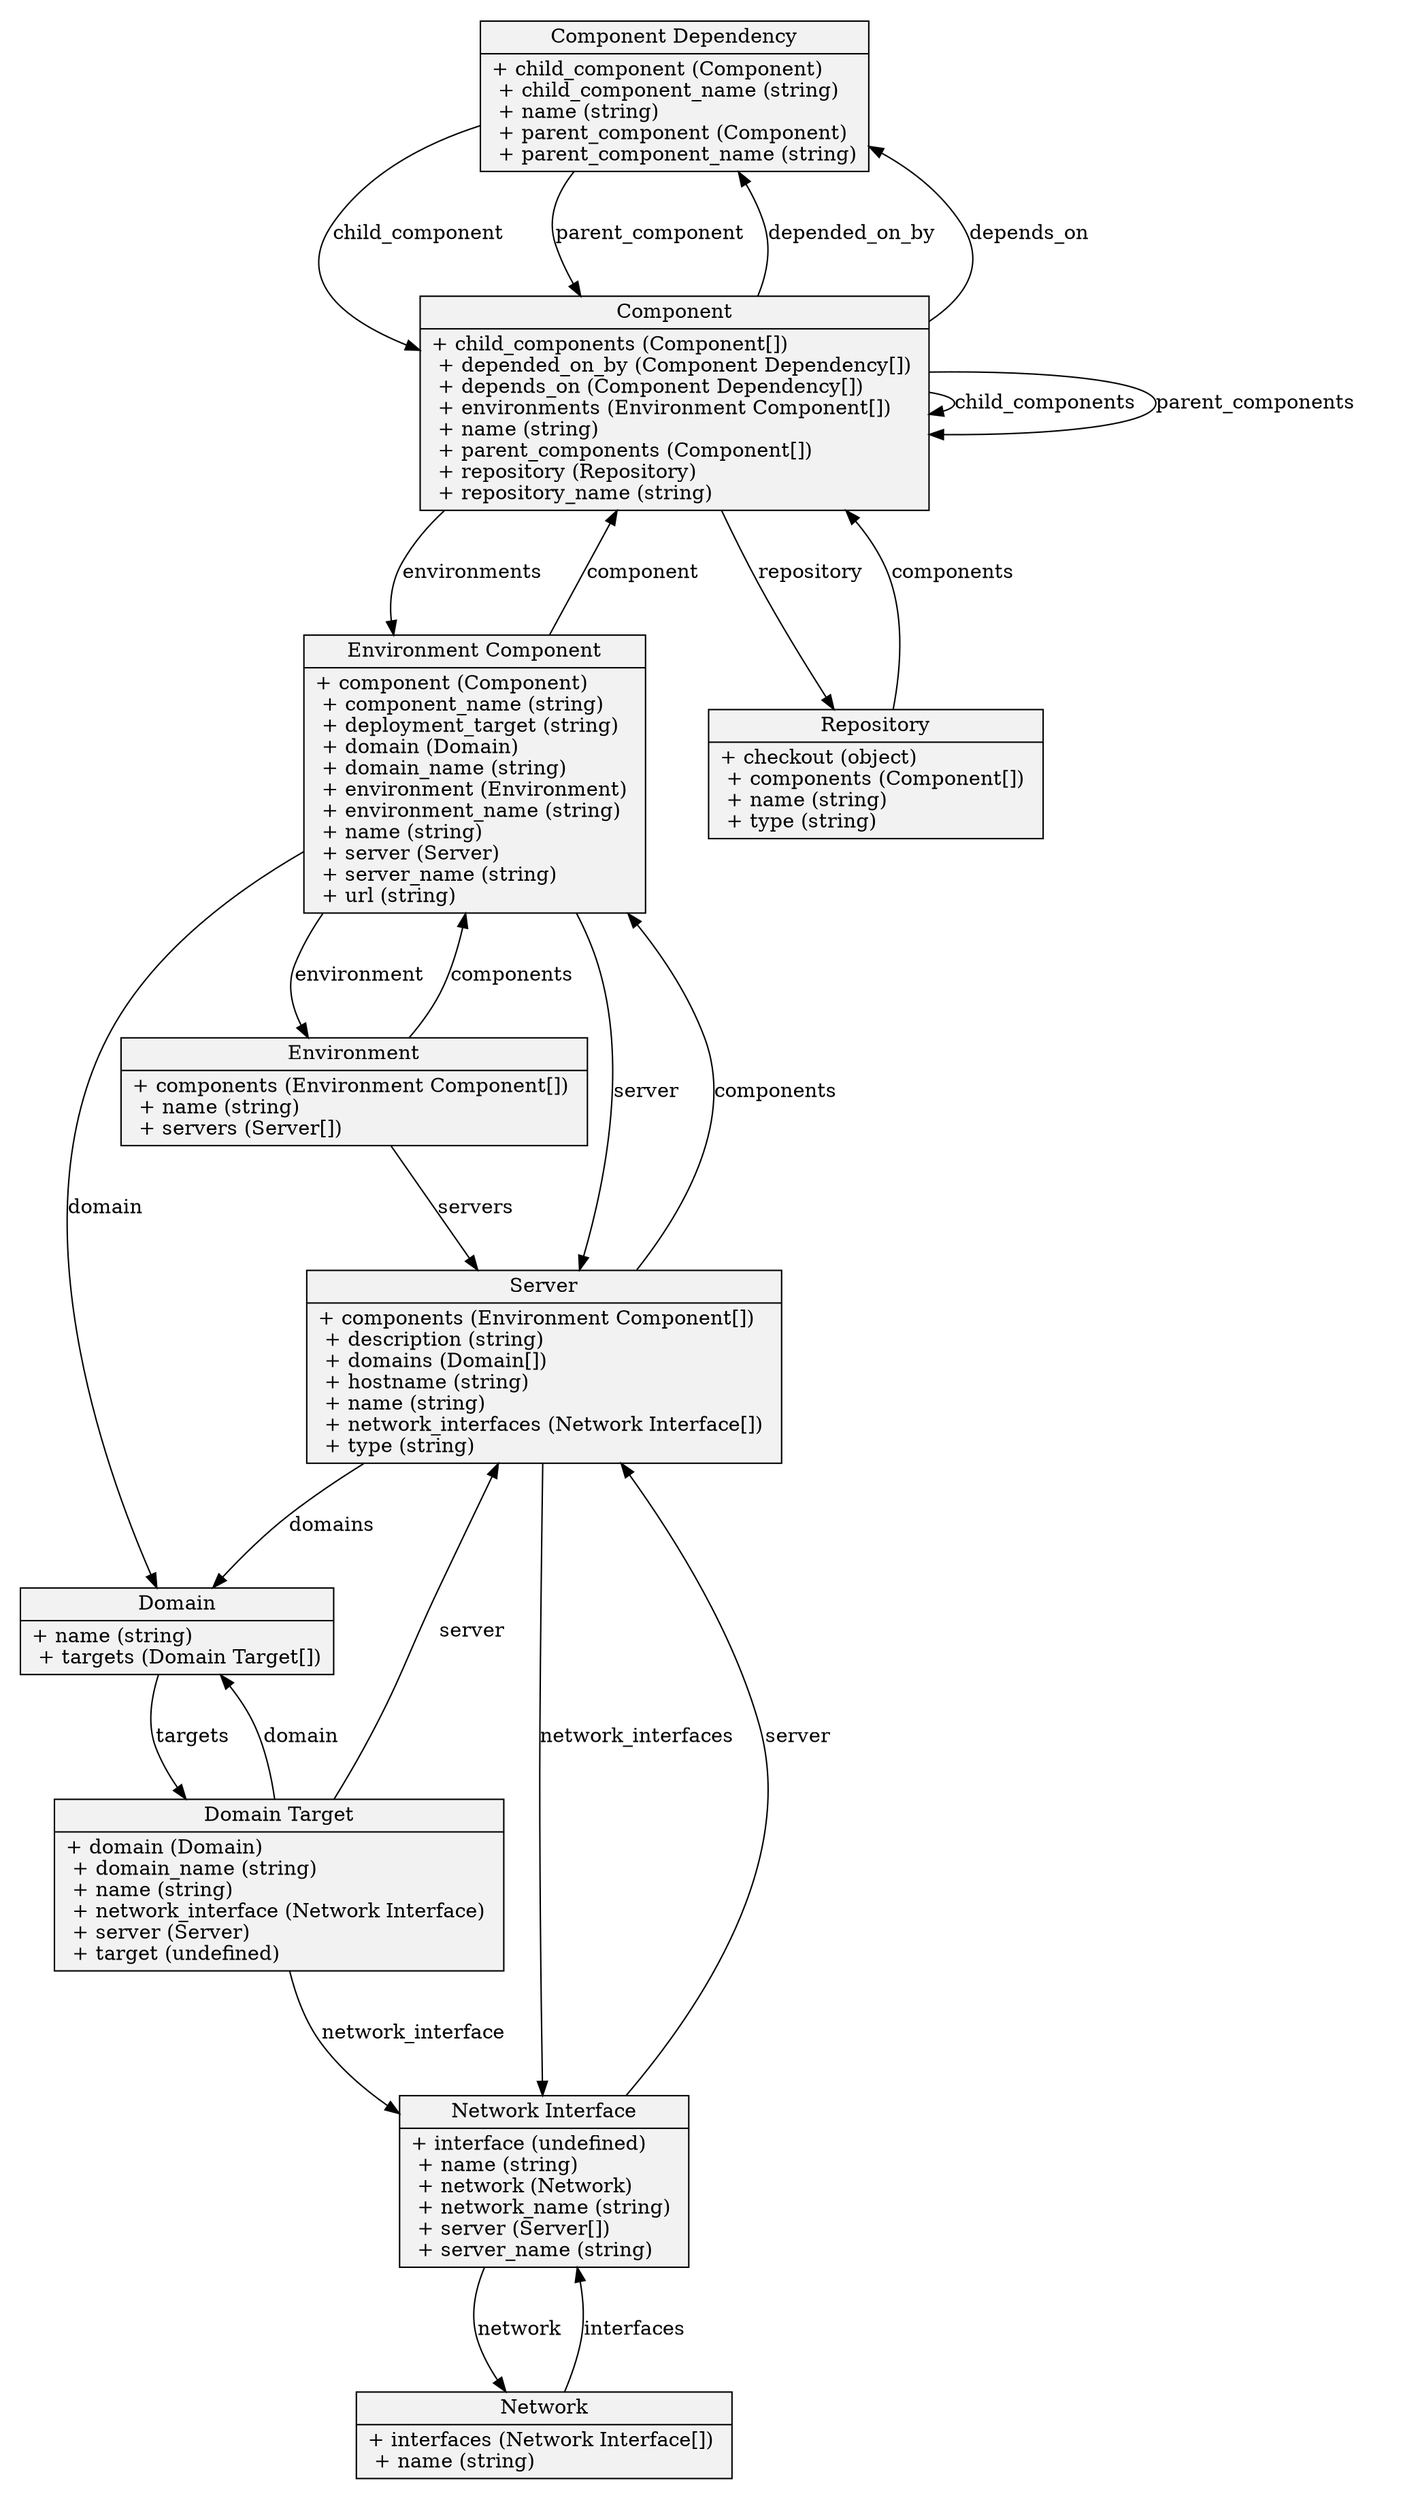 digraph {
node[shape=record,style=filled,fillcolor=gray95]
pad=0.2;
ranksep=1
edge[arrowtail=empty]



component_dependency[label = "{Component Dependency| + child_component (Component) \l + child_component_name (string) \l + name (string) \l + parent_component (Component) \l + parent_component_name (string)\l}"]
component[label = "{Component| + child_components (Component[]) \l + depended_on_by (Component Dependency[]) \l + depends_on (Component Dependency[]) \l + environments (Environment Component[]) \l + name (string) \l + parent_components (Component[]) \l + repository (Repository) \l + repository_name (string)\l}"]
domain_target[label = "{Domain Target| + domain (Domain) \l + domain_name (string) \l + name (string) \l + network_interface (Network Interface) \l + server (Server) \l + target (undefined)\l}"]
domain[label = "{Domain| + name (string) \l + targets (Domain Target[])\l}"]
environment_component[label = "{Environment Component| + component (Component) \l + component_name (string) \l + deployment_target (string) \l + domain (Domain) \l + domain_name (string) \l + environment (Environment) \l + environment_name (string) \l + name (string) \l + server (Server) \l + server_name (string) \l + url (string)\l}"]
environment[label = "{Environment| + components (Environment Component[]) \l + name (string) \l + servers (Server[])\l}"]
network_interface[label = "{Network Interface| + interface (undefined) \l + name (string) \l + network (Network) \l + network_name (string) \l + server (Server[]) \l + server_name (string)\l}"]
network[label = "{Network| + interfaces (Network Interface[]) \l + name (string)\l}"]
repository[label = "{Repository| + checkout (object) \l + components (Component[]) \l + name (string) \l + type (string)\l}"]
server[label = "{Server| + components (Environment Component[]) \l + description (string) \l + domains (Domain[]) \l + hostname (string) \l + name (string) \l + network_interfaces (Network Interface[]) \l + type (string)\l}"]

component_dependency -> component [label="child_component   "]
component_dependency -> component [label="parent_component   "]
component -> component [label="child_components   "]
component -> component_dependency [label="depended_on_by   "]
component -> component_dependency [label="depends_on   "]
component -> environment_component [label="environments   "]
component -> component [label="parent_components   "]
component -> repository [label="repository   "]
domain_target -> domain [label="domain   "]
domain_target -> network_interface [label="network_interface   "]
domain_target -> server [label="server   "]
domain -> domain_target [label="targets   "]
environment_component -> component [label="component   "]
environment_component -> domain [label="domain   "]
environment_component -> environment [label="environment   "]
environment_component -> server [label="server   "]
environment -> environment_component [label="components   "]
environment -> server [label="servers   "]
network_interface -> network [label="network   "]
network_interface -> server [label="server   "]
network -> network_interface [label="interfaces   "]
repository -> component [label="components   "]
server -> environment_component [label="components   "]
server -> domain [label="domains   "]
server -> network_interface [label="network_interfaces   "]
}